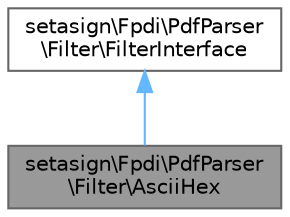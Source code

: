 digraph "setasign\Fpdi\PdfParser\Filter\AsciiHex"
{
 // LATEX_PDF_SIZE
  bgcolor="transparent";
  edge [fontname=Helvetica,fontsize=10,labelfontname=Helvetica,labelfontsize=10];
  node [fontname=Helvetica,fontsize=10,shape=box,height=0.2,width=0.4];
  Node1 [id="Node000001",label="setasign\\Fpdi\\PdfParser\l\\Filter\\AsciiHex",height=0.2,width=0.4,color="gray40", fillcolor="grey60", style="filled", fontcolor="black",tooltip=" "];
  Node2 -> Node1 [id="edge1_Node000001_Node000002",dir="back",color="steelblue1",style="solid",tooltip=" "];
  Node2 [id="Node000002",label="setasign\\Fpdi\\PdfParser\l\\Filter\\FilterInterface",height=0.2,width=0.4,color="gray40", fillcolor="white", style="filled",URL="$interfacesetasign_1_1Fpdi_1_1PdfParser_1_1Filter_1_1FilterInterface.html",tooltip=" "];
}
